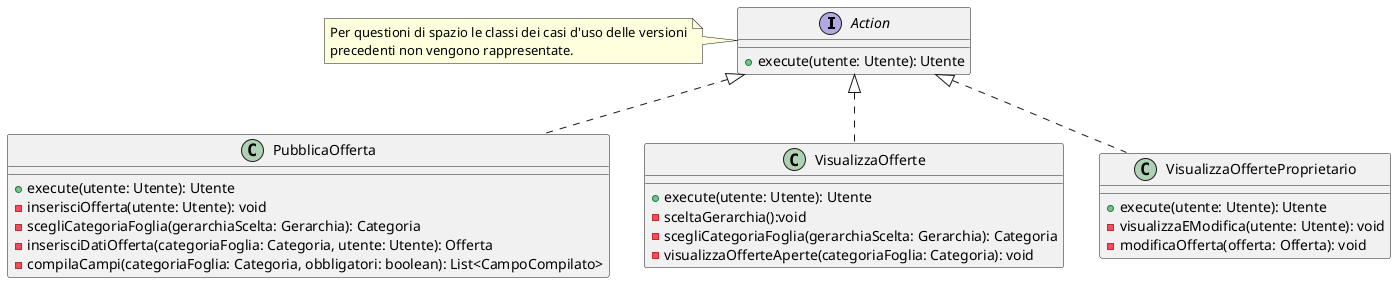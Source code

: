 @startuml controller

interface Action{
    +execute(utente: Utente): Utente
}

note left of Action
    Per questioni di spazio le classi dei casi d'uso delle versioni
    precedenti non vengono rappresentate.
endnote

class PubblicaOfferta implements Action{
    +execute(utente: Utente): Utente
    -inserisciOfferta(utente: Utente): void
    -scegliCategoriaFoglia(gerarchiaScelta: Gerarchia): Categoria
    -inserisciDatiOfferta(categoriaFoglia: Categoria, utente: Utente): Offerta
    -compilaCampi(categoriaFoglia: Categoria, obbligatori: boolean): List<CampoCompilato>
}

class VisualizzaOfferte implements Action{
    +execute(utente: Utente): Utente
    -sceltaGerarchia():void
    -scegliCategoriaFoglia(gerarchiaScelta: Gerarchia): Categoria
    -visualizzaOfferteAperte(categoriaFoglia: Categoria): void
}

class VisualizzaOfferteProprietario implements Action{
    +execute(utente: Utente): Utente
    -visualizzaEModifica(utente: Utente): void
    -modificaOfferta(offerta: Offerta): void
}

@enduml
